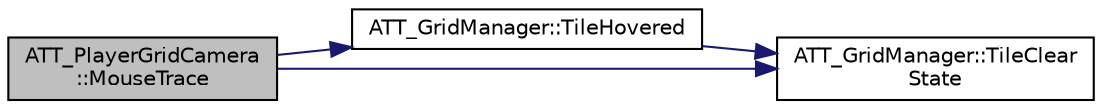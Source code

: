 digraph "ATT_PlayerGridCamera::MouseTrace"
{
 // LATEX_PDF_SIZE
  edge [fontname="Helvetica",fontsize="10",labelfontname="Helvetica",labelfontsize="10"];
  node [fontname="Helvetica",fontsize="10",shape=record];
  rankdir="LR";
  Node59 [label="ATT_PlayerGridCamera\l::MouseTrace",height=0.2,width=0.4,color="black", fillcolor="grey75", style="filled", fontcolor="black",tooltip="Line trace from the camera to the grid and updates tile if they are hovered."];
  Node59 -> Node60 [color="midnightblue",fontsize="10",style="solid",fontname="Helvetica"];
  Node60 [label="ATT_GridManager::TileHovered",height=0.2,width=0.4,color="black", fillcolor="white", style="filled",URL="$class_a_t_t___grid_manager.html#ae67df470fb8fde84f2fd67b3799a04d8",tooltip="Tile Effect - Set this tile as hovered."];
  Node60 -> Node61 [color="midnightblue",fontsize="10",style="solid",fontname="Helvetica"];
  Node61 [label="ATT_GridManager::TileClear\lState",height=0.2,width=0.4,color="black", fillcolor="white", style="filled",URL="$class_a_t_t___grid_manager.html#a5bcea6c5c60adcfb537a996c0eede4a5",tooltip="Tile Effect - Reset all altered tiles to their original state."];
  Node59 -> Node61 [color="midnightblue",fontsize="10",style="solid",fontname="Helvetica"];
}

